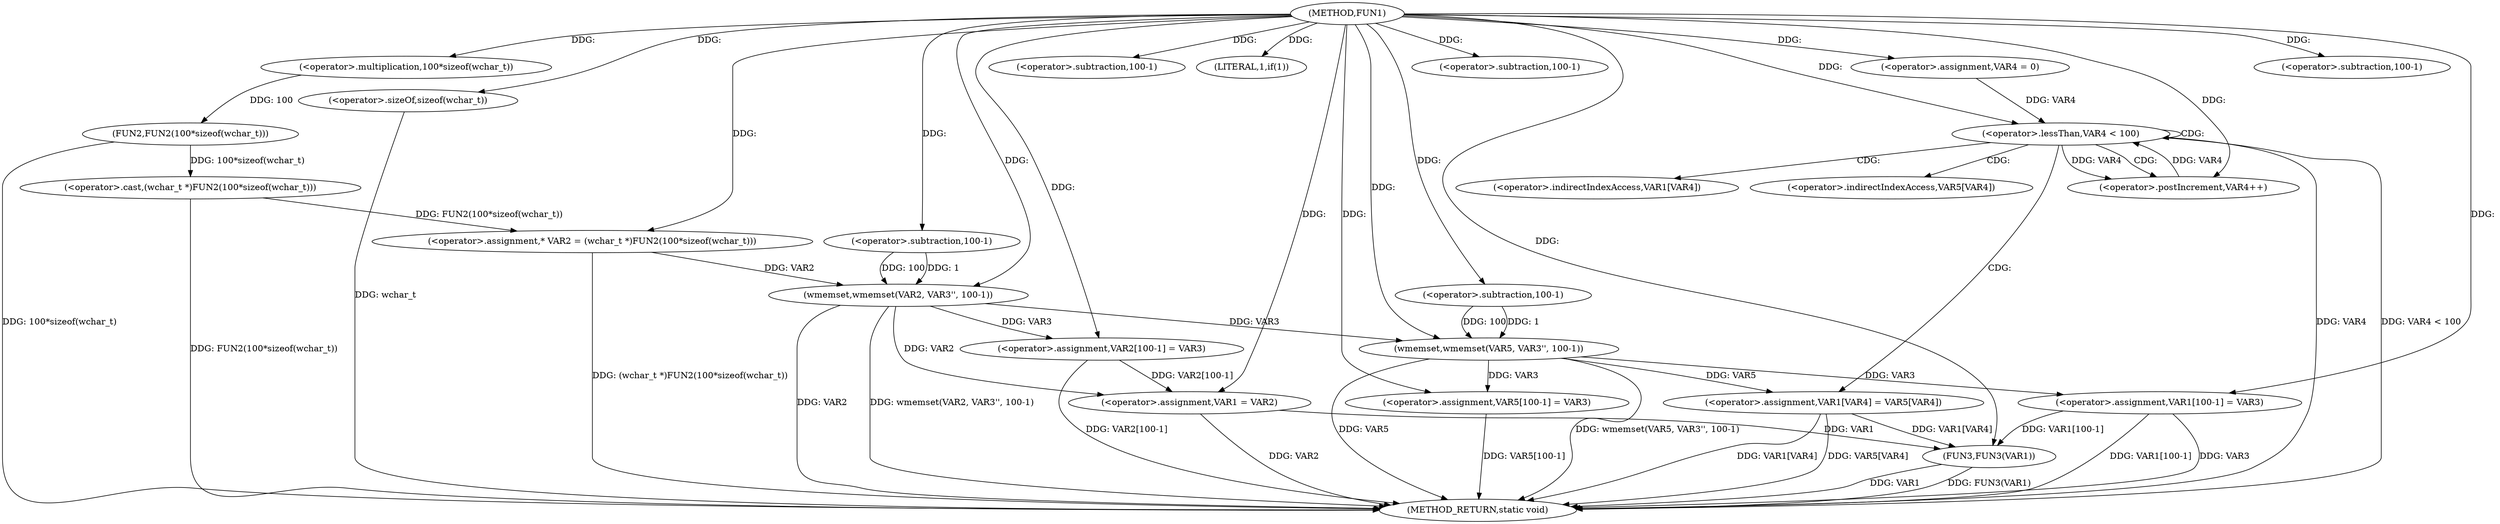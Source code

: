 digraph FUN1 {  
"1000100" [label = "(METHOD,FUN1)" ]
"1000174" [label = "(METHOD_RETURN,static void)" ]
"1000104" [label = "(<operator>.assignment,* VAR2 = (wchar_t *)FUN2(100*sizeof(wchar_t)))" ]
"1000106" [label = "(<operator>.cast,(wchar_t *)FUN2(100*sizeof(wchar_t)))" ]
"1000108" [label = "(FUN2,FUN2(100*sizeof(wchar_t)))" ]
"1000109" [label = "(<operator>.multiplication,100*sizeof(wchar_t))" ]
"1000111" [label = "(<operator>.sizeOf,sizeof(wchar_t))" ]
"1000113" [label = "(wmemset,wmemset(VAR2, VAR3'', 100-1))" ]
"1000116" [label = "(<operator>.subtraction,100-1)" ]
"1000119" [label = "(<operator>.assignment,VAR2[100-1] = VAR3)" ]
"1000122" [label = "(<operator>.subtraction,100-1)" ]
"1000127" [label = "(LITERAL,1,if(1))" ]
"1000129" [label = "(<operator>.assignment,VAR1 = VAR2)" ]
"1000135" [label = "(wmemset,wmemset(VAR5, VAR3'', 100-1))" ]
"1000138" [label = "(<operator>.subtraction,100-1)" ]
"1000141" [label = "(<operator>.assignment,VAR5[100-1] = VAR3)" ]
"1000144" [label = "(<operator>.subtraction,100-1)" ]
"1000149" [label = "(<operator>.assignment,VAR4 = 0)" ]
"1000152" [label = "(<operator>.lessThan,VAR4 < 100)" ]
"1000155" [label = "(<operator>.postIncrement,VAR4++)" ]
"1000158" [label = "(<operator>.assignment,VAR1[VAR4] = VAR5[VAR4])" ]
"1000165" [label = "(<operator>.assignment,VAR1[100-1] = VAR3)" ]
"1000168" [label = "(<operator>.subtraction,100-1)" ]
"1000172" [label = "(FUN3,FUN3(VAR1))" ]
"1000159" [label = "(<operator>.indirectIndexAccess,VAR1[VAR4])" ]
"1000162" [label = "(<operator>.indirectIndexAccess,VAR5[VAR4])" ]
  "1000158" -> "1000174"  [ label = "DDG: VAR1[VAR4]"] 
  "1000106" -> "1000174"  [ label = "DDG: FUN2(100*sizeof(wchar_t))"] 
  "1000113" -> "1000174"  [ label = "DDG: VAR2"] 
  "1000152" -> "1000174"  [ label = "DDG: VAR4"] 
  "1000111" -> "1000174"  [ label = "DDG: wchar_t"] 
  "1000158" -> "1000174"  [ label = "DDG: VAR5[VAR4]"] 
  "1000172" -> "1000174"  [ label = "DDG: FUN3(VAR1)"] 
  "1000141" -> "1000174"  [ label = "DDG: VAR5[100-1]"] 
  "1000165" -> "1000174"  [ label = "DDG: VAR1[100-1]"] 
  "1000152" -> "1000174"  [ label = "DDG: VAR4 < 100"] 
  "1000135" -> "1000174"  [ label = "DDG: wmemset(VAR5, VAR3'', 100-1)"] 
  "1000113" -> "1000174"  [ label = "DDG: wmemset(VAR2, VAR3'', 100-1)"] 
  "1000119" -> "1000174"  [ label = "DDG: VAR2[100-1]"] 
  "1000172" -> "1000174"  [ label = "DDG: VAR1"] 
  "1000135" -> "1000174"  [ label = "DDG: VAR5"] 
  "1000165" -> "1000174"  [ label = "DDG: VAR3"] 
  "1000104" -> "1000174"  [ label = "DDG: (wchar_t *)FUN2(100*sizeof(wchar_t))"] 
  "1000108" -> "1000174"  [ label = "DDG: 100*sizeof(wchar_t)"] 
  "1000129" -> "1000174"  [ label = "DDG: VAR2"] 
  "1000106" -> "1000104"  [ label = "DDG: FUN2(100*sizeof(wchar_t))"] 
  "1000100" -> "1000104"  [ label = "DDG: "] 
  "1000108" -> "1000106"  [ label = "DDG: 100*sizeof(wchar_t)"] 
  "1000109" -> "1000108"  [ label = "DDG: 100"] 
  "1000100" -> "1000109"  [ label = "DDG: "] 
  "1000100" -> "1000111"  [ label = "DDG: "] 
  "1000104" -> "1000113"  [ label = "DDG: VAR2"] 
  "1000100" -> "1000113"  [ label = "DDG: "] 
  "1000116" -> "1000113"  [ label = "DDG: 100"] 
  "1000116" -> "1000113"  [ label = "DDG: 1"] 
  "1000100" -> "1000116"  [ label = "DDG: "] 
  "1000113" -> "1000119"  [ label = "DDG: VAR3"] 
  "1000100" -> "1000119"  [ label = "DDG: "] 
  "1000100" -> "1000122"  [ label = "DDG: "] 
  "1000100" -> "1000127"  [ label = "DDG: "] 
  "1000113" -> "1000129"  [ label = "DDG: VAR2"] 
  "1000119" -> "1000129"  [ label = "DDG: VAR2[100-1]"] 
  "1000100" -> "1000129"  [ label = "DDG: "] 
  "1000100" -> "1000135"  [ label = "DDG: "] 
  "1000113" -> "1000135"  [ label = "DDG: VAR3"] 
  "1000138" -> "1000135"  [ label = "DDG: 100"] 
  "1000138" -> "1000135"  [ label = "DDG: 1"] 
  "1000100" -> "1000138"  [ label = "DDG: "] 
  "1000135" -> "1000141"  [ label = "DDG: VAR3"] 
  "1000100" -> "1000141"  [ label = "DDG: "] 
  "1000100" -> "1000144"  [ label = "DDG: "] 
  "1000100" -> "1000149"  [ label = "DDG: "] 
  "1000149" -> "1000152"  [ label = "DDG: VAR4"] 
  "1000155" -> "1000152"  [ label = "DDG: VAR4"] 
  "1000100" -> "1000152"  [ label = "DDG: "] 
  "1000152" -> "1000155"  [ label = "DDG: VAR4"] 
  "1000100" -> "1000155"  [ label = "DDG: "] 
  "1000135" -> "1000158"  [ label = "DDG: VAR5"] 
  "1000100" -> "1000165"  [ label = "DDG: "] 
  "1000135" -> "1000165"  [ label = "DDG: VAR3"] 
  "1000100" -> "1000168"  [ label = "DDG: "] 
  "1000158" -> "1000172"  [ label = "DDG: VAR1[VAR4]"] 
  "1000129" -> "1000172"  [ label = "DDG: VAR1"] 
  "1000165" -> "1000172"  [ label = "DDG: VAR1[100-1]"] 
  "1000100" -> "1000172"  [ label = "DDG: "] 
  "1000152" -> "1000155"  [ label = "CDG: "] 
  "1000152" -> "1000152"  [ label = "CDG: "] 
  "1000152" -> "1000162"  [ label = "CDG: "] 
  "1000152" -> "1000159"  [ label = "CDG: "] 
  "1000152" -> "1000158"  [ label = "CDG: "] 
}
